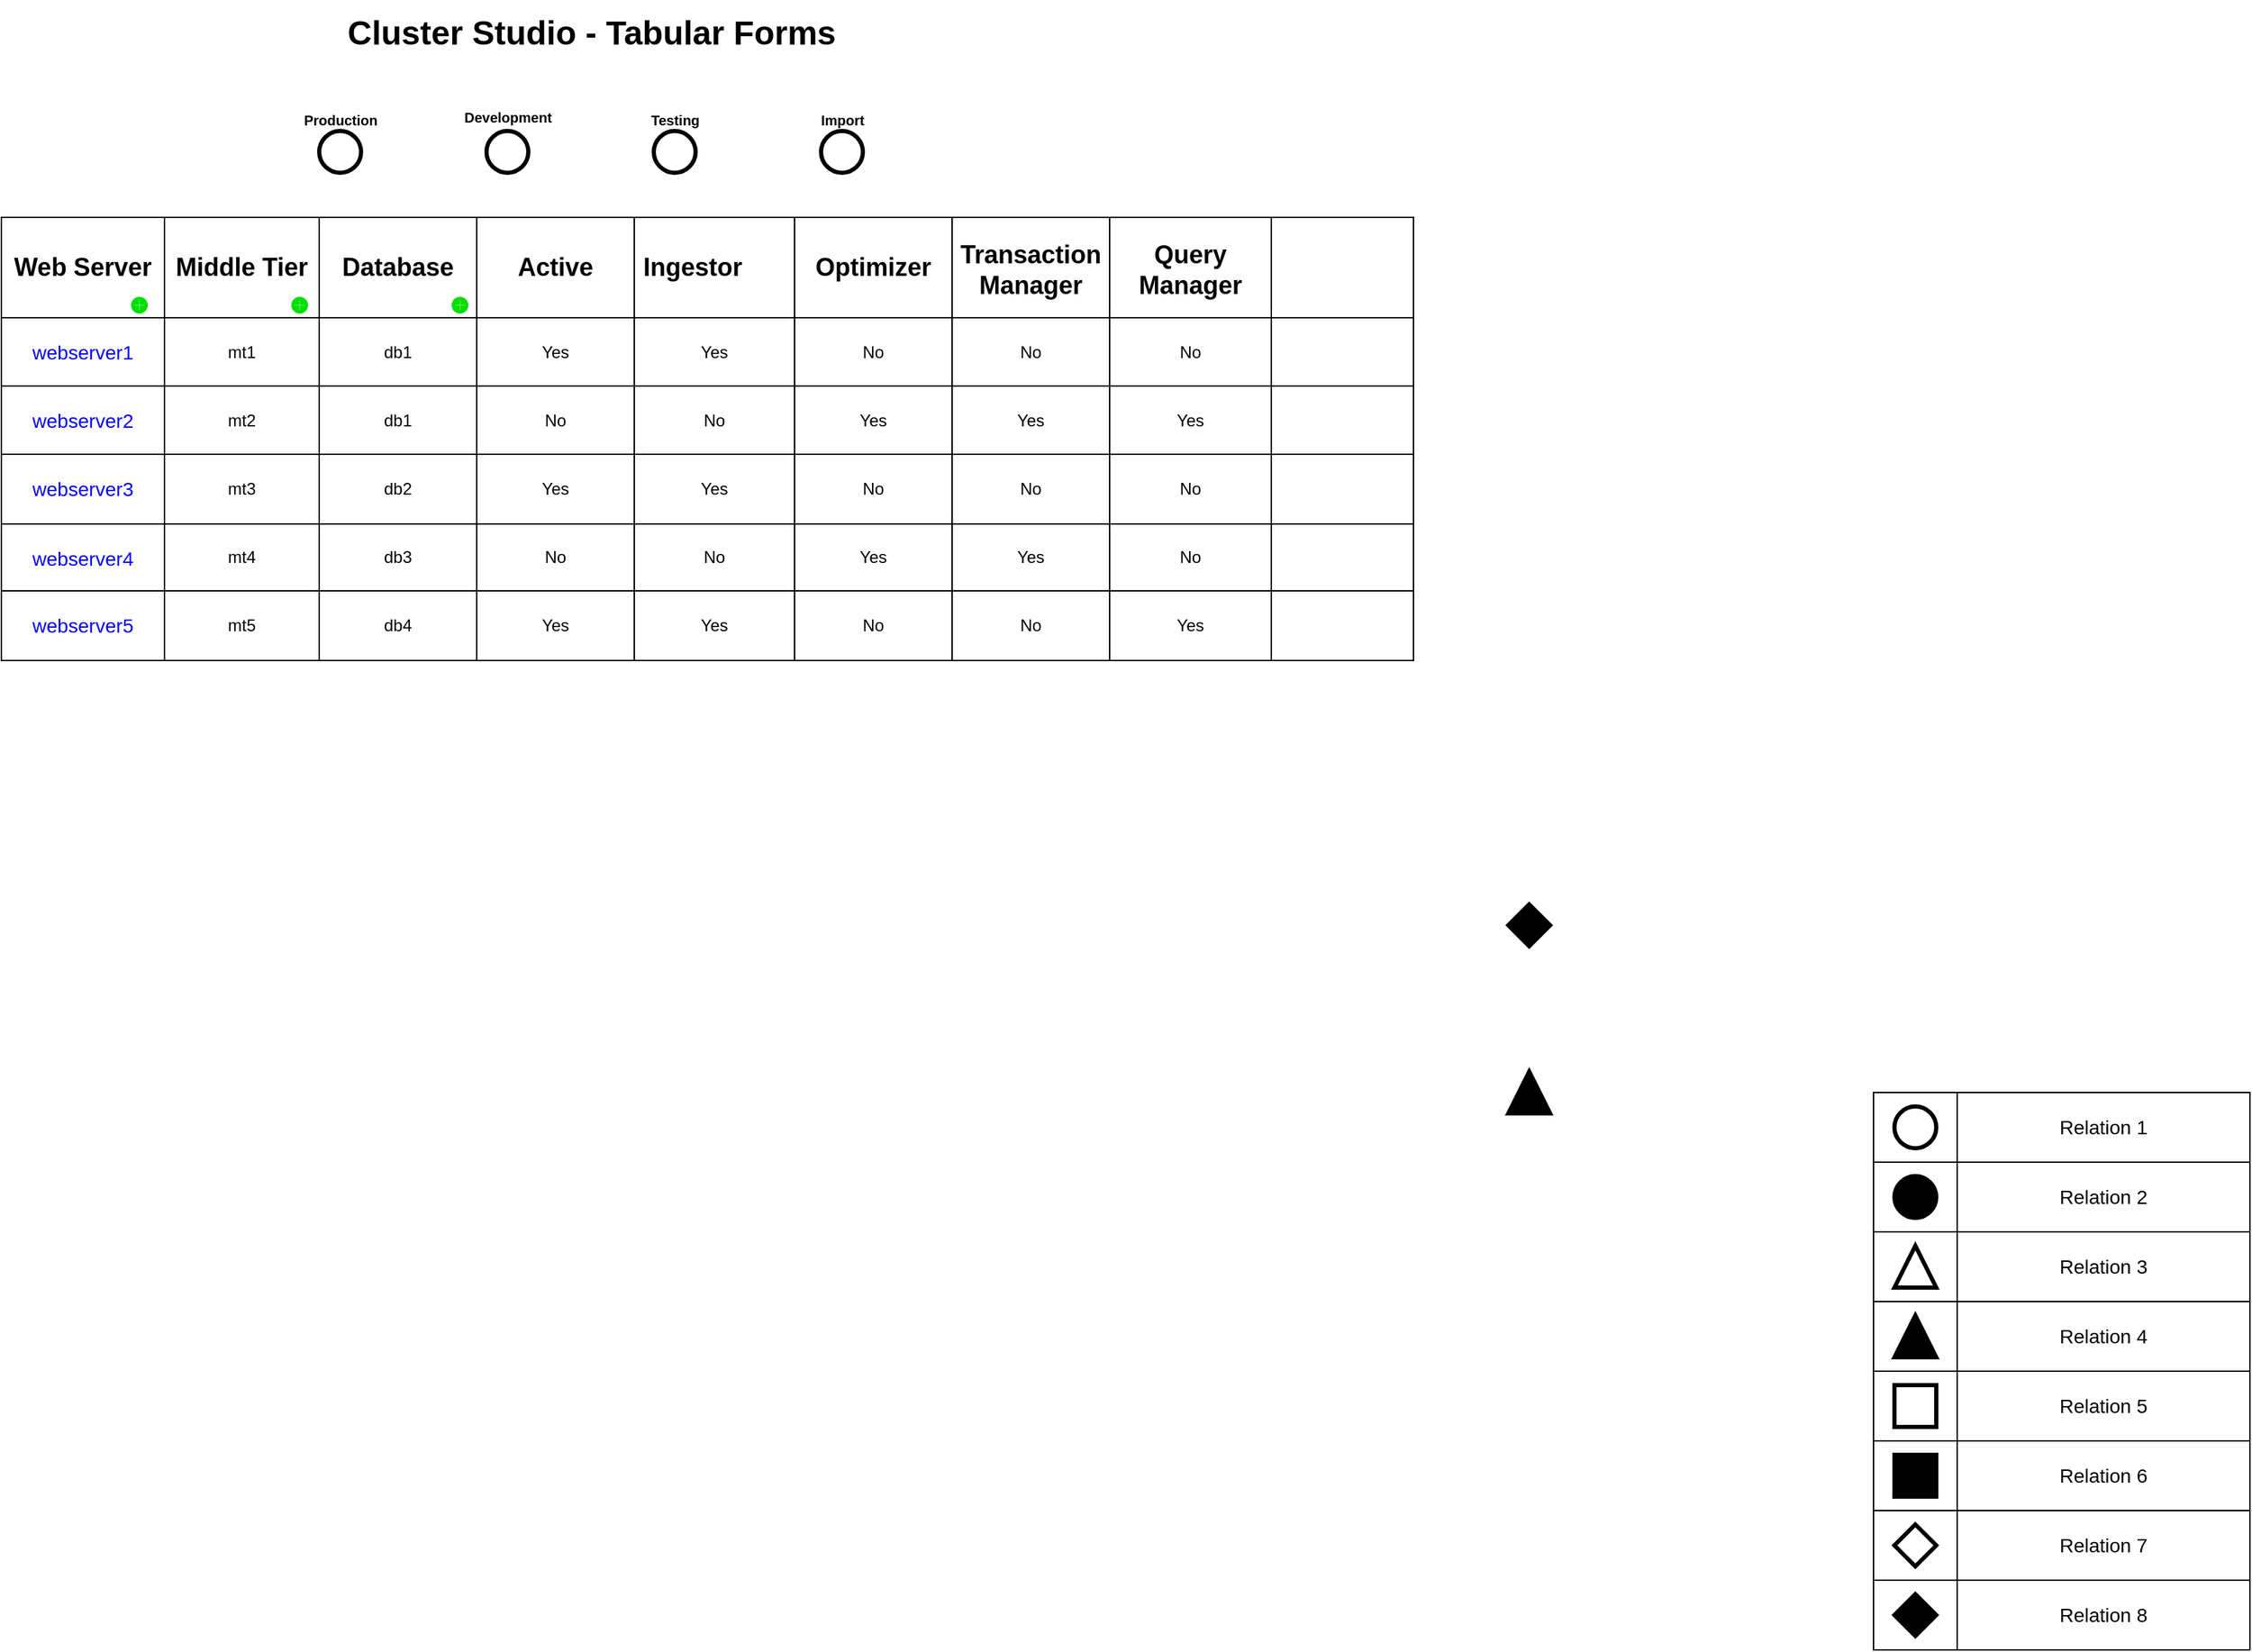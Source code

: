 <mxfile version="13.6.2" type="github">
  <diagram name="Page-1" id="bd83a815-5ea8-2e97-e5ec-87c9f400f2fa">
    <mxGraphModel dx="1038" dy="580" grid="1" gridSize="10" guides="1" tooltips="1" connect="1" arrows="1" fold="1" page="1" pageScale="1.5" pageWidth="1169" pageHeight="826" background="#ffffff" math="0" shadow="0">
      <root>
        <mxCell id="0" style=";html=1;" />
        <mxCell id="1" style=";html=1;" parent="0" />
        <mxCell id="kIJgZ0-0CaOkRdr19EaL-111" value="" style="shape=table;html=1;whiteSpace=wrap;startSize=0;container=1;collapsible=0;childLayout=tableLayout;" vertex="1" parent="1">
          <mxGeometry x="57" y="162" width="1013" height="318" as="geometry" />
        </mxCell>
        <mxCell id="kIJgZ0-0CaOkRdr19EaL-112" value="" style="shape=partialRectangle;html=1;whiteSpace=wrap;collapsible=0;dropTarget=0;pointerEvents=0;fillColor=none;top=0;left=0;bottom=0;right=0;points=[[0,0.5],[1,0.5]];portConstraint=eastwest;" vertex="1" parent="kIJgZ0-0CaOkRdr19EaL-111">
          <mxGeometry width="1013" height="72" as="geometry" />
        </mxCell>
        <mxCell id="kIJgZ0-0CaOkRdr19EaL-113" value="&lt;h2&gt;Web Server&lt;/h2&gt;" style="shape=partialRectangle;html=1;whiteSpace=wrap;connectable=0;overflow=hidden;fillColor=none;top=0;left=0;bottom=0;right=0;" vertex="1" parent="kIJgZ0-0CaOkRdr19EaL-112">
          <mxGeometry width="117" height="72" as="geometry" />
        </mxCell>
        <mxCell id="kIJgZ0-0CaOkRdr19EaL-114" value="&lt;h2&gt;Middle Tier&lt;/h2&gt;" style="shape=partialRectangle;html=1;whiteSpace=wrap;connectable=0;overflow=hidden;fillColor=none;top=0;left=0;bottom=0;right=0;" vertex="1" parent="kIJgZ0-0CaOkRdr19EaL-112">
          <mxGeometry x="117" width="111" height="72" as="geometry" />
        </mxCell>
        <mxCell id="kIJgZ0-0CaOkRdr19EaL-115" value="&lt;h2&gt;Database&lt;/h2&gt;" style="shape=partialRectangle;html=1;whiteSpace=wrap;connectable=0;overflow=hidden;fillColor=none;top=0;left=0;bottom=0;right=0;" vertex="1" parent="kIJgZ0-0CaOkRdr19EaL-112">
          <mxGeometry x="228" width="113" height="72" as="geometry" />
        </mxCell>
        <mxCell id="kIJgZ0-0CaOkRdr19EaL-116" value="&lt;h2&gt;Active&lt;/h2&gt;" style="shape=partialRectangle;html=1;whiteSpace=wrap;connectable=0;overflow=hidden;fillColor=none;top=0;left=0;bottom=0;right=0;" vertex="1" parent="kIJgZ0-0CaOkRdr19EaL-112">
          <mxGeometry x="341" width="113" height="72" as="geometry" />
        </mxCell>
        <mxCell id="kIJgZ0-0CaOkRdr19EaL-117" value="&lt;h2&gt;&lt;br&gt;&lt;/h2&gt;" style="shape=partialRectangle;html=1;whiteSpace=wrap;connectable=0;overflow=hidden;fillColor=none;top=0;left=0;bottom=0;right=0;" vertex="1" parent="kIJgZ0-0CaOkRdr19EaL-112">
          <mxGeometry x="454" width="115" height="72" as="geometry" />
        </mxCell>
        <mxCell id="kIJgZ0-0CaOkRdr19EaL-118" value="&lt;h2&gt;Optimizer&lt;/h2&gt;" style="shape=partialRectangle;html=1;whiteSpace=wrap;connectable=0;overflow=hidden;fillColor=none;top=0;left=0;bottom=0;right=0;" vertex="1" parent="kIJgZ0-0CaOkRdr19EaL-112">
          <mxGeometry x="569" width="113" height="72" as="geometry" />
        </mxCell>
        <mxCell id="kIJgZ0-0CaOkRdr19EaL-119" value="&lt;h2&gt;Transaction Manager&lt;/h2&gt;" style="shape=partialRectangle;html=1;whiteSpace=wrap;connectable=0;overflow=hidden;fillColor=none;top=0;left=0;bottom=0;right=0;" vertex="1" parent="kIJgZ0-0CaOkRdr19EaL-112">
          <mxGeometry x="682" width="113" height="72" as="geometry" />
        </mxCell>
        <mxCell id="kIJgZ0-0CaOkRdr19EaL-120" value="&lt;h2&gt;Query Manager&lt;/h2&gt;" style="shape=partialRectangle;html=1;whiteSpace=wrap;connectable=0;overflow=hidden;fillColor=none;top=0;left=0;bottom=0;right=0;" vertex="1" parent="kIJgZ0-0CaOkRdr19EaL-112">
          <mxGeometry x="795" width="116" height="72" as="geometry" />
        </mxCell>
        <mxCell id="kIJgZ0-0CaOkRdr19EaL-121" value="&lt;h2&gt;&lt;br&gt;&lt;/h2&gt;" style="shape=partialRectangle;html=1;whiteSpace=wrap;connectable=0;overflow=hidden;fillColor=none;top=0;left=0;bottom=0;right=0;" vertex="1" parent="kIJgZ0-0CaOkRdr19EaL-112">
          <mxGeometry x="911" width="102" height="72" as="geometry" />
        </mxCell>
        <mxCell id="kIJgZ0-0CaOkRdr19EaL-162" value="" style="shape=partialRectangle;html=1;whiteSpace=wrap;collapsible=0;dropTarget=0;pointerEvents=0;fillColor=none;top=0;left=0;bottom=0;right=0;points=[[0,0.5],[1,0.5]];portConstraint=eastwest;" vertex="1" parent="kIJgZ0-0CaOkRdr19EaL-111">
          <mxGeometry y="72" width="1013" height="49" as="geometry" />
        </mxCell>
        <mxCell id="kIJgZ0-0CaOkRdr19EaL-163" value="&lt;h3&gt;&lt;span style=&quot;font-weight: normal&quot;&gt;&lt;font color=&quot;#0000ff&quot;&gt;webserver1&lt;/font&gt;&lt;/span&gt;&lt;/h3&gt;" style="shape=partialRectangle;html=1;whiteSpace=wrap;connectable=0;overflow=hidden;fillColor=none;top=0;left=0;bottom=0;right=0;" vertex="1" parent="kIJgZ0-0CaOkRdr19EaL-162">
          <mxGeometry width="117" height="49" as="geometry" />
        </mxCell>
        <mxCell id="kIJgZ0-0CaOkRdr19EaL-164" value="mt1" style="shape=partialRectangle;html=1;whiteSpace=wrap;connectable=0;overflow=hidden;fillColor=none;top=0;left=0;bottom=0;right=0;" vertex="1" parent="kIJgZ0-0CaOkRdr19EaL-162">
          <mxGeometry x="117" width="111" height="49" as="geometry" />
        </mxCell>
        <mxCell id="kIJgZ0-0CaOkRdr19EaL-165" value="db1" style="shape=partialRectangle;html=1;whiteSpace=wrap;connectable=0;overflow=hidden;fillColor=none;top=0;left=0;bottom=0;right=0;" vertex="1" parent="kIJgZ0-0CaOkRdr19EaL-162">
          <mxGeometry x="228" width="113" height="49" as="geometry" />
        </mxCell>
        <mxCell id="kIJgZ0-0CaOkRdr19EaL-166" value="Yes" style="shape=partialRectangle;html=1;whiteSpace=wrap;connectable=0;overflow=hidden;fillColor=none;top=0;left=0;bottom=0;right=0;" vertex="1" parent="kIJgZ0-0CaOkRdr19EaL-162">
          <mxGeometry x="341" width="113" height="49" as="geometry" />
        </mxCell>
        <mxCell id="kIJgZ0-0CaOkRdr19EaL-167" value="Yes" style="shape=partialRectangle;html=1;whiteSpace=wrap;connectable=0;overflow=hidden;fillColor=none;top=0;left=0;bottom=0;right=0;" vertex="1" parent="kIJgZ0-0CaOkRdr19EaL-162">
          <mxGeometry x="454" width="115" height="49" as="geometry" />
        </mxCell>
        <mxCell id="kIJgZ0-0CaOkRdr19EaL-168" value="No" style="shape=partialRectangle;html=1;whiteSpace=wrap;connectable=0;overflow=hidden;fillColor=none;top=0;left=0;bottom=0;right=0;" vertex="1" parent="kIJgZ0-0CaOkRdr19EaL-162">
          <mxGeometry x="569" width="113" height="49" as="geometry" />
        </mxCell>
        <mxCell id="kIJgZ0-0CaOkRdr19EaL-169" value="No" style="shape=partialRectangle;html=1;whiteSpace=wrap;connectable=0;overflow=hidden;fillColor=none;top=0;left=0;bottom=0;right=0;" vertex="1" parent="kIJgZ0-0CaOkRdr19EaL-162">
          <mxGeometry x="682" width="113" height="49" as="geometry" />
        </mxCell>
        <mxCell id="kIJgZ0-0CaOkRdr19EaL-170" value="No" style="shape=partialRectangle;html=1;whiteSpace=wrap;connectable=0;overflow=hidden;fillColor=none;top=0;left=0;bottom=0;right=0;" vertex="1" parent="kIJgZ0-0CaOkRdr19EaL-162">
          <mxGeometry x="795" width="116" height="49" as="geometry" />
        </mxCell>
        <mxCell id="kIJgZ0-0CaOkRdr19EaL-171" value="" style="shape=partialRectangle;html=1;whiteSpace=wrap;connectable=0;overflow=hidden;fillColor=none;top=0;left=0;bottom=0;right=0;" vertex="1" parent="kIJgZ0-0CaOkRdr19EaL-162">
          <mxGeometry x="911" width="102" height="49" as="geometry" />
        </mxCell>
        <mxCell id="kIJgZ0-0CaOkRdr19EaL-152" value="" style="shape=partialRectangle;html=1;whiteSpace=wrap;collapsible=0;dropTarget=0;pointerEvents=0;fillColor=none;top=0;left=0;bottom=0;right=0;points=[[0,0.5],[1,0.5]];portConstraint=eastwest;" vertex="1" parent="kIJgZ0-0CaOkRdr19EaL-111">
          <mxGeometry y="121" width="1013" height="49" as="geometry" />
        </mxCell>
        <mxCell id="kIJgZ0-0CaOkRdr19EaL-153" value="&lt;h3&gt;&lt;span style=&quot;font-weight: normal&quot;&gt;&lt;font color=&quot;#0000ff&quot;&gt;webserver2&lt;/font&gt;&lt;/span&gt;&lt;/h3&gt;" style="shape=partialRectangle;html=1;whiteSpace=wrap;connectable=0;overflow=hidden;fillColor=none;top=0;left=0;bottom=0;right=0;" vertex="1" parent="kIJgZ0-0CaOkRdr19EaL-152">
          <mxGeometry width="117" height="49" as="geometry" />
        </mxCell>
        <mxCell id="kIJgZ0-0CaOkRdr19EaL-154" value="mt2" style="shape=partialRectangle;html=1;whiteSpace=wrap;connectable=0;overflow=hidden;fillColor=none;top=0;left=0;bottom=0;right=0;" vertex="1" parent="kIJgZ0-0CaOkRdr19EaL-152">
          <mxGeometry x="117" width="111" height="49" as="geometry" />
        </mxCell>
        <mxCell id="kIJgZ0-0CaOkRdr19EaL-155" value="db1" style="shape=partialRectangle;html=1;whiteSpace=wrap;connectable=0;overflow=hidden;fillColor=none;top=0;left=0;bottom=0;right=0;" vertex="1" parent="kIJgZ0-0CaOkRdr19EaL-152">
          <mxGeometry x="228" width="113" height="49" as="geometry" />
        </mxCell>
        <mxCell id="kIJgZ0-0CaOkRdr19EaL-156" value="No" style="shape=partialRectangle;html=1;whiteSpace=wrap;connectable=0;overflow=hidden;fillColor=none;top=0;left=0;bottom=0;right=0;" vertex="1" parent="kIJgZ0-0CaOkRdr19EaL-152">
          <mxGeometry x="341" width="113" height="49" as="geometry" />
        </mxCell>
        <mxCell id="kIJgZ0-0CaOkRdr19EaL-157" value="No" style="shape=partialRectangle;html=1;whiteSpace=wrap;connectable=0;overflow=hidden;fillColor=none;top=0;left=0;bottom=0;right=0;" vertex="1" parent="kIJgZ0-0CaOkRdr19EaL-152">
          <mxGeometry x="454" width="115" height="49" as="geometry" />
        </mxCell>
        <mxCell id="kIJgZ0-0CaOkRdr19EaL-158" value="Yes" style="shape=partialRectangle;html=1;whiteSpace=wrap;connectable=0;overflow=hidden;fillColor=none;top=0;left=0;bottom=0;right=0;" vertex="1" parent="kIJgZ0-0CaOkRdr19EaL-152">
          <mxGeometry x="569" width="113" height="49" as="geometry" />
        </mxCell>
        <mxCell id="kIJgZ0-0CaOkRdr19EaL-159" value="Yes" style="shape=partialRectangle;html=1;whiteSpace=wrap;connectable=0;overflow=hidden;fillColor=none;top=0;left=0;bottom=0;right=0;" vertex="1" parent="kIJgZ0-0CaOkRdr19EaL-152">
          <mxGeometry x="682" width="113" height="49" as="geometry" />
        </mxCell>
        <mxCell id="kIJgZ0-0CaOkRdr19EaL-160" value="Yes" style="shape=partialRectangle;html=1;whiteSpace=wrap;connectable=0;overflow=hidden;fillColor=none;top=0;left=0;bottom=0;right=0;" vertex="1" parent="kIJgZ0-0CaOkRdr19EaL-152">
          <mxGeometry x="795" width="116" height="49" as="geometry" />
        </mxCell>
        <mxCell id="kIJgZ0-0CaOkRdr19EaL-161" value="" style="shape=partialRectangle;html=1;whiteSpace=wrap;connectable=0;overflow=hidden;fillColor=none;top=0;left=0;bottom=0;right=0;" vertex="1" parent="kIJgZ0-0CaOkRdr19EaL-152">
          <mxGeometry x="911" width="102" height="49" as="geometry" />
        </mxCell>
        <mxCell id="kIJgZ0-0CaOkRdr19EaL-142" value="" style="shape=partialRectangle;html=1;whiteSpace=wrap;collapsible=0;dropTarget=0;pointerEvents=0;fillColor=none;top=0;left=0;bottom=0;right=0;points=[[0,0.5],[1,0.5]];portConstraint=eastwest;" vertex="1" parent="kIJgZ0-0CaOkRdr19EaL-111">
          <mxGeometry y="170" width="1013" height="50" as="geometry" />
        </mxCell>
        <mxCell id="kIJgZ0-0CaOkRdr19EaL-143" value="&lt;h3&gt;&lt;span style=&quot;font-weight: normal&quot;&gt;&lt;font color=&quot;#0000ff&quot;&gt;webserver3&lt;/font&gt;&lt;/span&gt;&lt;/h3&gt;" style="shape=partialRectangle;html=1;whiteSpace=wrap;connectable=0;overflow=hidden;fillColor=none;top=0;left=0;bottom=0;right=0;" vertex="1" parent="kIJgZ0-0CaOkRdr19EaL-142">
          <mxGeometry width="117" height="50" as="geometry" />
        </mxCell>
        <mxCell id="kIJgZ0-0CaOkRdr19EaL-144" value="mt3" style="shape=partialRectangle;html=1;whiteSpace=wrap;connectable=0;overflow=hidden;fillColor=none;top=0;left=0;bottom=0;right=0;" vertex="1" parent="kIJgZ0-0CaOkRdr19EaL-142">
          <mxGeometry x="117" width="111" height="50" as="geometry" />
        </mxCell>
        <mxCell id="kIJgZ0-0CaOkRdr19EaL-145" value="db2" style="shape=partialRectangle;html=1;whiteSpace=wrap;connectable=0;overflow=hidden;fillColor=none;top=0;left=0;bottom=0;right=0;" vertex="1" parent="kIJgZ0-0CaOkRdr19EaL-142">
          <mxGeometry x="228" width="113" height="50" as="geometry" />
        </mxCell>
        <mxCell id="kIJgZ0-0CaOkRdr19EaL-146" value="Yes" style="shape=partialRectangle;html=1;whiteSpace=wrap;connectable=0;overflow=hidden;fillColor=none;top=0;left=0;bottom=0;right=0;" vertex="1" parent="kIJgZ0-0CaOkRdr19EaL-142">
          <mxGeometry x="341" width="113" height="50" as="geometry" />
        </mxCell>
        <mxCell id="kIJgZ0-0CaOkRdr19EaL-147" value="Yes" style="shape=partialRectangle;html=1;whiteSpace=wrap;connectable=0;overflow=hidden;fillColor=none;top=0;left=0;bottom=0;right=0;" vertex="1" parent="kIJgZ0-0CaOkRdr19EaL-142">
          <mxGeometry x="454" width="115" height="50" as="geometry" />
        </mxCell>
        <mxCell id="kIJgZ0-0CaOkRdr19EaL-148" value="No" style="shape=partialRectangle;html=1;whiteSpace=wrap;connectable=0;overflow=hidden;fillColor=none;top=0;left=0;bottom=0;right=0;" vertex="1" parent="kIJgZ0-0CaOkRdr19EaL-142">
          <mxGeometry x="569" width="113" height="50" as="geometry" />
        </mxCell>
        <mxCell id="kIJgZ0-0CaOkRdr19EaL-149" value="No" style="shape=partialRectangle;html=1;whiteSpace=wrap;connectable=0;overflow=hidden;fillColor=none;top=0;left=0;bottom=0;right=0;" vertex="1" parent="kIJgZ0-0CaOkRdr19EaL-142">
          <mxGeometry x="682" width="113" height="50" as="geometry" />
        </mxCell>
        <mxCell id="kIJgZ0-0CaOkRdr19EaL-150" value="No" style="shape=partialRectangle;html=1;whiteSpace=wrap;connectable=0;overflow=hidden;fillColor=none;top=0;left=0;bottom=0;right=0;" vertex="1" parent="kIJgZ0-0CaOkRdr19EaL-142">
          <mxGeometry x="795" width="116" height="50" as="geometry" />
        </mxCell>
        <mxCell id="kIJgZ0-0CaOkRdr19EaL-151" value="" style="shape=partialRectangle;html=1;whiteSpace=wrap;connectable=0;overflow=hidden;fillColor=none;top=0;left=0;bottom=0;right=0;" vertex="1" parent="kIJgZ0-0CaOkRdr19EaL-142">
          <mxGeometry x="911" width="102" height="50" as="geometry" />
        </mxCell>
        <mxCell id="kIJgZ0-0CaOkRdr19EaL-122" value="" style="shape=partialRectangle;html=1;whiteSpace=wrap;collapsible=0;dropTarget=0;pointerEvents=0;fillColor=none;top=0;left=0;bottom=0;right=0;points=[[0,0.5],[1,0.5]];portConstraint=eastwest;" vertex="1" parent="kIJgZ0-0CaOkRdr19EaL-111">
          <mxGeometry y="220" width="1013" height="48" as="geometry" />
        </mxCell>
        <mxCell id="kIJgZ0-0CaOkRdr19EaL-123" value="&lt;h3&gt;&lt;span style=&quot;font-weight: normal&quot;&gt;&lt;font color=&quot;#0000ff&quot;&gt;webserver4&lt;/font&gt;&lt;/span&gt;&lt;/h3&gt;" style="shape=partialRectangle;html=1;whiteSpace=wrap;connectable=0;overflow=hidden;fillColor=none;top=0;left=0;bottom=0;right=0;" vertex="1" parent="kIJgZ0-0CaOkRdr19EaL-122">
          <mxGeometry width="117" height="48" as="geometry" />
        </mxCell>
        <mxCell id="kIJgZ0-0CaOkRdr19EaL-124" value="mt4" style="shape=partialRectangle;html=1;whiteSpace=wrap;connectable=0;overflow=hidden;fillColor=none;top=0;left=0;bottom=0;right=0;" vertex="1" parent="kIJgZ0-0CaOkRdr19EaL-122">
          <mxGeometry x="117" width="111" height="48" as="geometry" />
        </mxCell>
        <mxCell id="kIJgZ0-0CaOkRdr19EaL-125" value="db3" style="shape=partialRectangle;html=1;whiteSpace=wrap;connectable=0;overflow=hidden;fillColor=none;top=0;left=0;bottom=0;right=0;" vertex="1" parent="kIJgZ0-0CaOkRdr19EaL-122">
          <mxGeometry x="228" width="113" height="48" as="geometry" />
        </mxCell>
        <mxCell id="kIJgZ0-0CaOkRdr19EaL-126" value="No" style="shape=partialRectangle;html=1;whiteSpace=wrap;connectable=0;overflow=hidden;fillColor=none;top=0;left=0;bottom=0;right=0;" vertex="1" parent="kIJgZ0-0CaOkRdr19EaL-122">
          <mxGeometry x="341" width="113" height="48" as="geometry" />
        </mxCell>
        <mxCell id="kIJgZ0-0CaOkRdr19EaL-127" value="No" style="shape=partialRectangle;html=1;whiteSpace=wrap;connectable=0;overflow=hidden;fillColor=none;top=0;left=0;bottom=0;right=0;" vertex="1" parent="kIJgZ0-0CaOkRdr19EaL-122">
          <mxGeometry x="454" width="115" height="48" as="geometry" />
        </mxCell>
        <mxCell id="kIJgZ0-0CaOkRdr19EaL-128" value="Yes" style="shape=partialRectangle;html=1;whiteSpace=wrap;connectable=0;overflow=hidden;fillColor=none;top=0;left=0;bottom=0;right=0;" vertex="1" parent="kIJgZ0-0CaOkRdr19EaL-122">
          <mxGeometry x="569" width="113" height="48" as="geometry" />
        </mxCell>
        <mxCell id="kIJgZ0-0CaOkRdr19EaL-129" value="Yes" style="shape=partialRectangle;html=1;whiteSpace=wrap;connectable=0;overflow=hidden;fillColor=none;top=0;left=0;bottom=0;right=0;" vertex="1" parent="kIJgZ0-0CaOkRdr19EaL-122">
          <mxGeometry x="682" width="113" height="48" as="geometry" />
        </mxCell>
        <mxCell id="kIJgZ0-0CaOkRdr19EaL-130" value="No" style="shape=partialRectangle;html=1;whiteSpace=wrap;connectable=0;overflow=hidden;fillColor=none;top=0;left=0;bottom=0;right=0;" vertex="1" parent="kIJgZ0-0CaOkRdr19EaL-122">
          <mxGeometry x="795" width="116" height="48" as="geometry" />
        </mxCell>
        <mxCell id="kIJgZ0-0CaOkRdr19EaL-131" value="" style="shape=partialRectangle;html=1;whiteSpace=wrap;connectable=0;overflow=hidden;fillColor=none;top=0;left=0;bottom=0;right=0;" vertex="1" parent="kIJgZ0-0CaOkRdr19EaL-122">
          <mxGeometry x="911" width="102" height="48" as="geometry" />
        </mxCell>
        <mxCell id="kIJgZ0-0CaOkRdr19EaL-132" value="" style="shape=partialRectangle;html=1;whiteSpace=wrap;collapsible=0;dropTarget=0;pointerEvents=0;fillColor=none;top=0;left=0;bottom=0;right=0;points=[[0,0.5],[1,0.5]];portConstraint=eastwest;" vertex="1" parent="kIJgZ0-0CaOkRdr19EaL-111">
          <mxGeometry y="268" width="1013" height="50" as="geometry" />
        </mxCell>
        <mxCell id="kIJgZ0-0CaOkRdr19EaL-133" value="&lt;h3&gt;&lt;span style=&quot;font-weight: normal&quot;&gt;&lt;font color=&quot;#0000ff&quot;&gt;webserver5&lt;/font&gt;&lt;/span&gt;&lt;/h3&gt;" style="shape=partialRectangle;html=1;whiteSpace=wrap;connectable=0;overflow=hidden;fillColor=none;top=0;left=0;bottom=0;right=0;" vertex="1" parent="kIJgZ0-0CaOkRdr19EaL-132">
          <mxGeometry width="117" height="50" as="geometry" />
        </mxCell>
        <mxCell id="kIJgZ0-0CaOkRdr19EaL-134" value="mt5" style="shape=partialRectangle;html=1;whiteSpace=wrap;connectable=0;overflow=hidden;fillColor=none;top=0;left=0;bottom=0;right=0;" vertex="1" parent="kIJgZ0-0CaOkRdr19EaL-132">
          <mxGeometry x="117" width="111" height="50" as="geometry" />
        </mxCell>
        <mxCell id="kIJgZ0-0CaOkRdr19EaL-135" value="db4" style="shape=partialRectangle;html=1;whiteSpace=wrap;connectable=0;overflow=hidden;fillColor=none;top=0;left=0;bottom=0;right=0;" vertex="1" parent="kIJgZ0-0CaOkRdr19EaL-132">
          <mxGeometry x="228" width="113" height="50" as="geometry" />
        </mxCell>
        <mxCell id="kIJgZ0-0CaOkRdr19EaL-136" value="Yes" style="shape=partialRectangle;html=1;whiteSpace=wrap;connectable=0;overflow=hidden;fillColor=none;top=0;left=0;bottom=0;right=0;" vertex="1" parent="kIJgZ0-0CaOkRdr19EaL-132">
          <mxGeometry x="341" width="113" height="50" as="geometry" />
        </mxCell>
        <mxCell id="kIJgZ0-0CaOkRdr19EaL-137" value="Yes" style="shape=partialRectangle;html=1;whiteSpace=wrap;connectable=0;overflow=hidden;fillColor=none;top=0;left=0;bottom=0;right=0;" vertex="1" parent="kIJgZ0-0CaOkRdr19EaL-132">
          <mxGeometry x="454" width="115" height="50" as="geometry" />
        </mxCell>
        <mxCell id="kIJgZ0-0CaOkRdr19EaL-138" value="No" style="shape=partialRectangle;html=1;whiteSpace=wrap;connectable=0;overflow=hidden;fillColor=none;top=0;left=0;bottom=0;right=0;" vertex="1" parent="kIJgZ0-0CaOkRdr19EaL-132">
          <mxGeometry x="569" width="113" height="50" as="geometry" />
        </mxCell>
        <mxCell id="kIJgZ0-0CaOkRdr19EaL-139" value="No" style="shape=partialRectangle;html=1;whiteSpace=wrap;connectable=0;overflow=hidden;fillColor=none;top=0;left=0;bottom=0;right=0;" vertex="1" parent="kIJgZ0-0CaOkRdr19EaL-132">
          <mxGeometry x="682" width="113" height="50" as="geometry" />
        </mxCell>
        <mxCell id="kIJgZ0-0CaOkRdr19EaL-140" value="Yes" style="shape=partialRectangle;html=1;whiteSpace=wrap;connectable=0;overflow=hidden;fillColor=none;top=0;left=0;bottom=0;right=0;" vertex="1" parent="kIJgZ0-0CaOkRdr19EaL-132">
          <mxGeometry x="795" width="116" height="50" as="geometry" />
        </mxCell>
        <mxCell id="kIJgZ0-0CaOkRdr19EaL-141" value="" style="shape=partialRectangle;html=1;whiteSpace=wrap;connectable=0;overflow=hidden;fillColor=none;top=0;left=0;bottom=0;right=0;" vertex="1" parent="kIJgZ0-0CaOkRdr19EaL-132">
          <mxGeometry x="911" width="102" height="50" as="geometry" />
        </mxCell>
        <mxCell id="1516e18e63f93b96-4" value="" style="whiteSpace=wrap;html=1;rounded=0;shadow=0;strokeWidth=1;fontSize=14" parent="1" vertex="1">
          <mxGeometry x="1400" y="1140" width="60" height="50" as="geometry" />
        </mxCell>
        <mxCell id="1516e18e63f93b96-5" value="Relation 8" style="whiteSpace=wrap;html=1;rounded=0;shadow=0;strokeWidth=1;fontSize=14" parent="1" vertex="1">
          <mxGeometry x="1460" y="1140" width="210" height="50" as="geometry" />
        </mxCell>
        <mxCell id="1516e18e63f93b96-12" value="" style="rhombus;whiteSpace=wrap;html=1;rounded=0;shadow=0;strokeWidth=3;fillColor=#000000;fontSize=14" parent="1" vertex="1">
          <mxGeometry x="1415" y="1150" width="30" height="30" as="geometry" />
        </mxCell>
        <mxCell id="1516e18e63f93b96-14" value="" style="whiteSpace=wrap;html=1;rounded=0;shadow=0;strokeWidth=1;fontSize=14" parent="1" vertex="1">
          <mxGeometry x="1400" y="1090" width="60" height="50" as="geometry" />
        </mxCell>
        <mxCell id="1516e18e63f93b96-15" value="Relation 7" style="whiteSpace=wrap;html=1;rounded=0;shadow=0;strokeWidth=1;fontSize=14" parent="1" vertex="1">
          <mxGeometry x="1460" y="1090" width="210" height="50" as="geometry" />
        </mxCell>
        <mxCell id="1516e18e63f93b96-18" value="" style="whiteSpace=wrap;html=1;rounded=0;shadow=0;strokeWidth=1;fontSize=14" parent="1" vertex="1">
          <mxGeometry x="1400" y="1040" width="60" height="50" as="geometry" />
        </mxCell>
        <mxCell id="1516e18e63f93b96-19" value="Relation 6" style="whiteSpace=wrap;html=1;rounded=0;shadow=0;strokeWidth=1;fontSize=14" parent="1" vertex="1">
          <mxGeometry x="1460" y="1040" width="210" height="50" as="geometry" />
        </mxCell>
        <mxCell id="1516e18e63f93b96-20" value="" style="whiteSpace=wrap;html=1;rounded=0;shadow=0;strokeWidth=1;fontSize=14" parent="1" vertex="1">
          <mxGeometry x="1400" y="990" width="60" height="50" as="geometry" />
        </mxCell>
        <mxCell id="1516e18e63f93b96-21" value="Relation 5" style="whiteSpace=wrap;html=1;rounded=0;shadow=0;strokeWidth=1;fontSize=14" parent="1" vertex="1">
          <mxGeometry x="1460" y="990" width="210" height="50" as="geometry" />
        </mxCell>
        <mxCell id="1516e18e63f93b96-22" value="" style="whiteSpace=wrap;html=1;rounded=0;shadow=0;strokeWidth=1;fontSize=14" parent="1" vertex="1">
          <mxGeometry x="1400" y="940" width="60" height="50" as="geometry" />
        </mxCell>
        <mxCell id="1516e18e63f93b96-23" value="Relation 4" style="whiteSpace=wrap;html=1;rounded=0;shadow=0;strokeWidth=1;fontSize=14" parent="1" vertex="1">
          <mxGeometry x="1460" y="940" width="210" height="50" as="geometry" />
        </mxCell>
        <mxCell id="1516e18e63f93b96-24" value="" style="whiteSpace=wrap;html=1;rounded=0;shadow=0;strokeWidth=1;fontSize=14" parent="1" vertex="1">
          <mxGeometry x="1400" y="890" width="60" height="50" as="geometry" />
        </mxCell>
        <mxCell id="1516e18e63f93b96-25" value="Relation 3" style="whiteSpace=wrap;html=1;rounded=0;shadow=0;strokeWidth=1;fontSize=14" parent="1" vertex="1">
          <mxGeometry x="1460" y="890" width="210" height="50" as="geometry" />
        </mxCell>
        <mxCell id="1516e18e63f93b96-26" value="" style="whiteSpace=wrap;html=1;rounded=0;shadow=0;strokeWidth=1;fontSize=14" parent="1" vertex="1">
          <mxGeometry x="1400" y="840" width="60" height="50" as="geometry" />
        </mxCell>
        <mxCell id="1516e18e63f93b96-27" value="Relation 2" style="whiteSpace=wrap;html=1;rounded=0;shadow=0;strokeWidth=1;fontSize=14" parent="1" vertex="1">
          <mxGeometry x="1460" y="840" width="210" height="50" as="geometry" />
        </mxCell>
        <mxCell id="1516e18e63f93b96-28" value="" style="whiteSpace=wrap;html=1;rounded=0;shadow=0;strokeWidth=1;fontSize=14" parent="1" vertex="1">
          <mxGeometry x="1400" y="790" width="60" height="50" as="geometry" />
        </mxCell>
        <mxCell id="1516e18e63f93b96-29" value="Relation 1" style="whiteSpace=wrap;html=1;rounded=0;shadow=0;strokeWidth=1;fontSize=14" parent="1" vertex="1">
          <mxGeometry x="1460" y="790" width="210" height="50" as="geometry" />
        </mxCell>
        <mxCell id="1516e18e63f93b96-3" value="Cluster Studio - Tabular Forms" style="text;strokeColor=none;fillColor=none;html=1;fontSize=24;fontStyle=1;verticalAlign=middle;align=center;rounded=0;shadow=1;" parent="1" vertex="1">
          <mxGeometry x="90" y="10" width="780" height="40" as="geometry" />
        </mxCell>
        <mxCell id="1516e18e63f93b96-6" value="" style="ellipse;whiteSpace=wrap;html=1;rounded=0;shadow=0;strokeWidth=3;fontSize=14" parent="1" vertex="1">
          <mxGeometry x="1415" y="800" width="30" height="30" as="geometry" />
        </mxCell>
        <mxCell id="1516e18e63f93b96-7" value="" style="ellipse;whiteSpace=wrap;html=1;rounded=0;shadow=0;strokeWidth=3;fontSize=14;fillColor=#000000;" parent="1" vertex="1">
          <mxGeometry x="1415" y="850" width="30" height="30" as="geometry" />
        </mxCell>
        <mxCell id="1516e18e63f93b96-8" value="" style="triangle;whiteSpace=wrap;html=1;rounded=0;shadow=0;strokeWidth=3;fillColor=#000000;fontSize=14;direction=north;" parent="1" vertex="1">
          <mxGeometry x="1415" y="950" width="30" height="30" as="geometry" />
        </mxCell>
        <mxCell id="1516e18e63f93b96-9" value="" style="triangle;whiteSpace=wrap;html=1;rounded=0;shadow=0;strokeWidth=3;fontSize=14;direction=north;" parent="1" vertex="1">
          <mxGeometry x="1415" y="900" width="30" height="30" as="geometry" />
        </mxCell>
        <mxCell id="1516e18e63f93b96-10" value="" style="whiteSpace=wrap;html=1;rounded=0;shadow=0;strokeWidth=3;fontSize=14" parent="1" vertex="1">
          <mxGeometry x="1415" y="1000" width="30" height="30" as="geometry" />
        </mxCell>
        <mxCell id="1516e18e63f93b96-11" value="" style="whiteSpace=wrap;html=1;rounded=0;shadow=0;strokeWidth=3;fillColor=#000000;fontSize=14" parent="1" vertex="1">
          <mxGeometry x="1415" y="1050" width="30" height="30" as="geometry" />
        </mxCell>
        <mxCell id="1516e18e63f93b96-13" value="" style="rhombus;whiteSpace=wrap;html=1;rounded=0;shadow=0;strokeWidth=3;fontSize=14" parent="1" vertex="1">
          <mxGeometry x="1415" y="1100" width="30" height="30" as="geometry" />
        </mxCell>
        <object label="" id="1516e18e63f93b96-32">
          <mxCell style="ellipse;whiteSpace=wrap;html=1;rounded=0;shadow=0;strokeWidth=3;fontSize=14" parent="1" vertex="1">
            <mxGeometry x="285" y="100" width="30" height="30" as="geometry" />
          </mxCell>
        </object>
        <mxCell id="1516e18e63f93b96-37" value="" style="triangle;whiteSpace=wrap;html=1;rounded=0;shadow=0;strokeWidth=3;fillColor=#000000;fontSize=14;direction=north;" parent="1" vertex="1">
          <mxGeometry x="1138" y="775" width="30" height="30" as="geometry" />
        </mxCell>
        <mxCell id="1516e18e63f93b96-50" value="" style="rhombus;whiteSpace=wrap;html=1;rounded=0;shadow=0;strokeWidth=3;fillColor=#000000;fontSize=14" parent="1" vertex="1">
          <mxGeometry x="1138" y="655" width="30" height="30" as="geometry" />
        </mxCell>
        <mxCell id="kIJgZ0-0CaOkRdr19EaL-2" value="" style="ellipse;whiteSpace=wrap;html=1;rounded=0;shadow=0;strokeWidth=3;fontSize=14" vertex="1" parent="1">
          <mxGeometry x="405" y="100" width="30" height="30" as="geometry" />
        </mxCell>
        <mxCell id="kIJgZ0-0CaOkRdr19EaL-3" value="" style="ellipse;whiteSpace=wrap;html=1;rounded=0;shadow=0;strokeWidth=3;fontSize=14" vertex="1" parent="1">
          <mxGeometry x="525" y="100" width="30" height="30" as="geometry" />
        </mxCell>
        <mxCell id="kIJgZ0-0CaOkRdr19EaL-4" value="" style="ellipse;whiteSpace=wrap;html=1;rounded=0;shadow=0;strokeWidth=3;fontSize=14" vertex="1" parent="1">
          <mxGeometry x="645" y="100" width="30" height="30" as="geometry" />
        </mxCell>
        <mxCell id="kIJgZ0-0CaOkRdr19EaL-7" value="Production" style="text;strokeColor=none;fillColor=none;html=1;fontSize=10;fontStyle=1;verticalAlign=middle;align=center;rounded=0;shadow=1;" vertex="1" parent="1">
          <mxGeometry x="265" y="82" width="70" height="20" as="geometry" />
        </mxCell>
        <mxCell id="kIJgZ0-0CaOkRdr19EaL-8" value="Development" style="text;strokeColor=none;fillColor=none;html=1;fontSize=10;fontStyle=1;verticalAlign=middle;align=center;rounded=0;shadow=1;" vertex="1" parent="1">
          <mxGeometry x="385" y="80" width="70" height="20" as="geometry" />
        </mxCell>
        <mxCell id="kIJgZ0-0CaOkRdr19EaL-9" value="Testing" style="text;strokeColor=none;fillColor=none;html=1;fontSize=10;fontStyle=1;verticalAlign=middle;align=center;rounded=0;shadow=1;" vertex="1" parent="1">
          <mxGeometry x="505" y="82" width="70" height="20" as="geometry" />
        </mxCell>
        <mxCell id="kIJgZ0-0CaOkRdr19EaL-10" value="Import" style="text;strokeColor=none;fillColor=none;html=1;fontSize=10;fontStyle=1;verticalAlign=middle;align=center;rounded=0;shadow=1;" vertex="1" parent="1">
          <mxGeometry x="625" y="82" width="70" height="20" as="geometry" />
        </mxCell>
        <mxCell id="kIJgZ0-0CaOkRdr19EaL-232" value="&lt;h2&gt;Ingestor&lt;/h2&gt;" style="shape=partialRectangle;html=1;whiteSpace=wrap;connectable=0;overflow=hidden;fillColor=none;top=0;left=0;bottom=0;right=0;" vertex="1" parent="1">
          <mxGeometry x="500" y="170" width="106" height="49" as="geometry" />
        </mxCell>
        <mxCell id="kIJgZ0-0CaOkRdr19EaL-244" value="" style="html=1;verticalLabelPosition=bottom;labelBackgroundColor=#ffffff;verticalAlign=top;shadow=0;dashed=0;strokeWidth=2;shape=mxgraph.ios7.misc.add;fillColor=#00dd00;strokeColor=#ffffff;fontSize=10;" vertex="1" parent="1">
          <mxGeometry x="150" y="219" width="12" height="12" as="geometry" />
        </mxCell>
        <mxCell id="kIJgZ0-0CaOkRdr19EaL-247" value="" style="html=1;verticalLabelPosition=bottom;labelBackgroundColor=#ffffff;verticalAlign=top;shadow=0;dashed=0;strokeWidth=2;shape=mxgraph.ios7.misc.add;fillColor=#00dd00;strokeColor=#ffffff;fontSize=10;" vertex="1" parent="1">
          <mxGeometry x="265" y="219" width="12" height="12" as="geometry" />
        </mxCell>
        <mxCell id="kIJgZ0-0CaOkRdr19EaL-248" value="" style="html=1;verticalLabelPosition=bottom;labelBackgroundColor=#ffffff;verticalAlign=top;shadow=0;dashed=0;strokeWidth=2;shape=mxgraph.ios7.misc.add;fillColor=#00dd00;strokeColor=#ffffff;fontSize=10;" vertex="1" parent="1">
          <mxGeometry x="380" y="219" width="12" height="12" as="geometry" />
        </mxCell>
      </root>
    </mxGraphModel>
  </diagram>
</mxfile>
